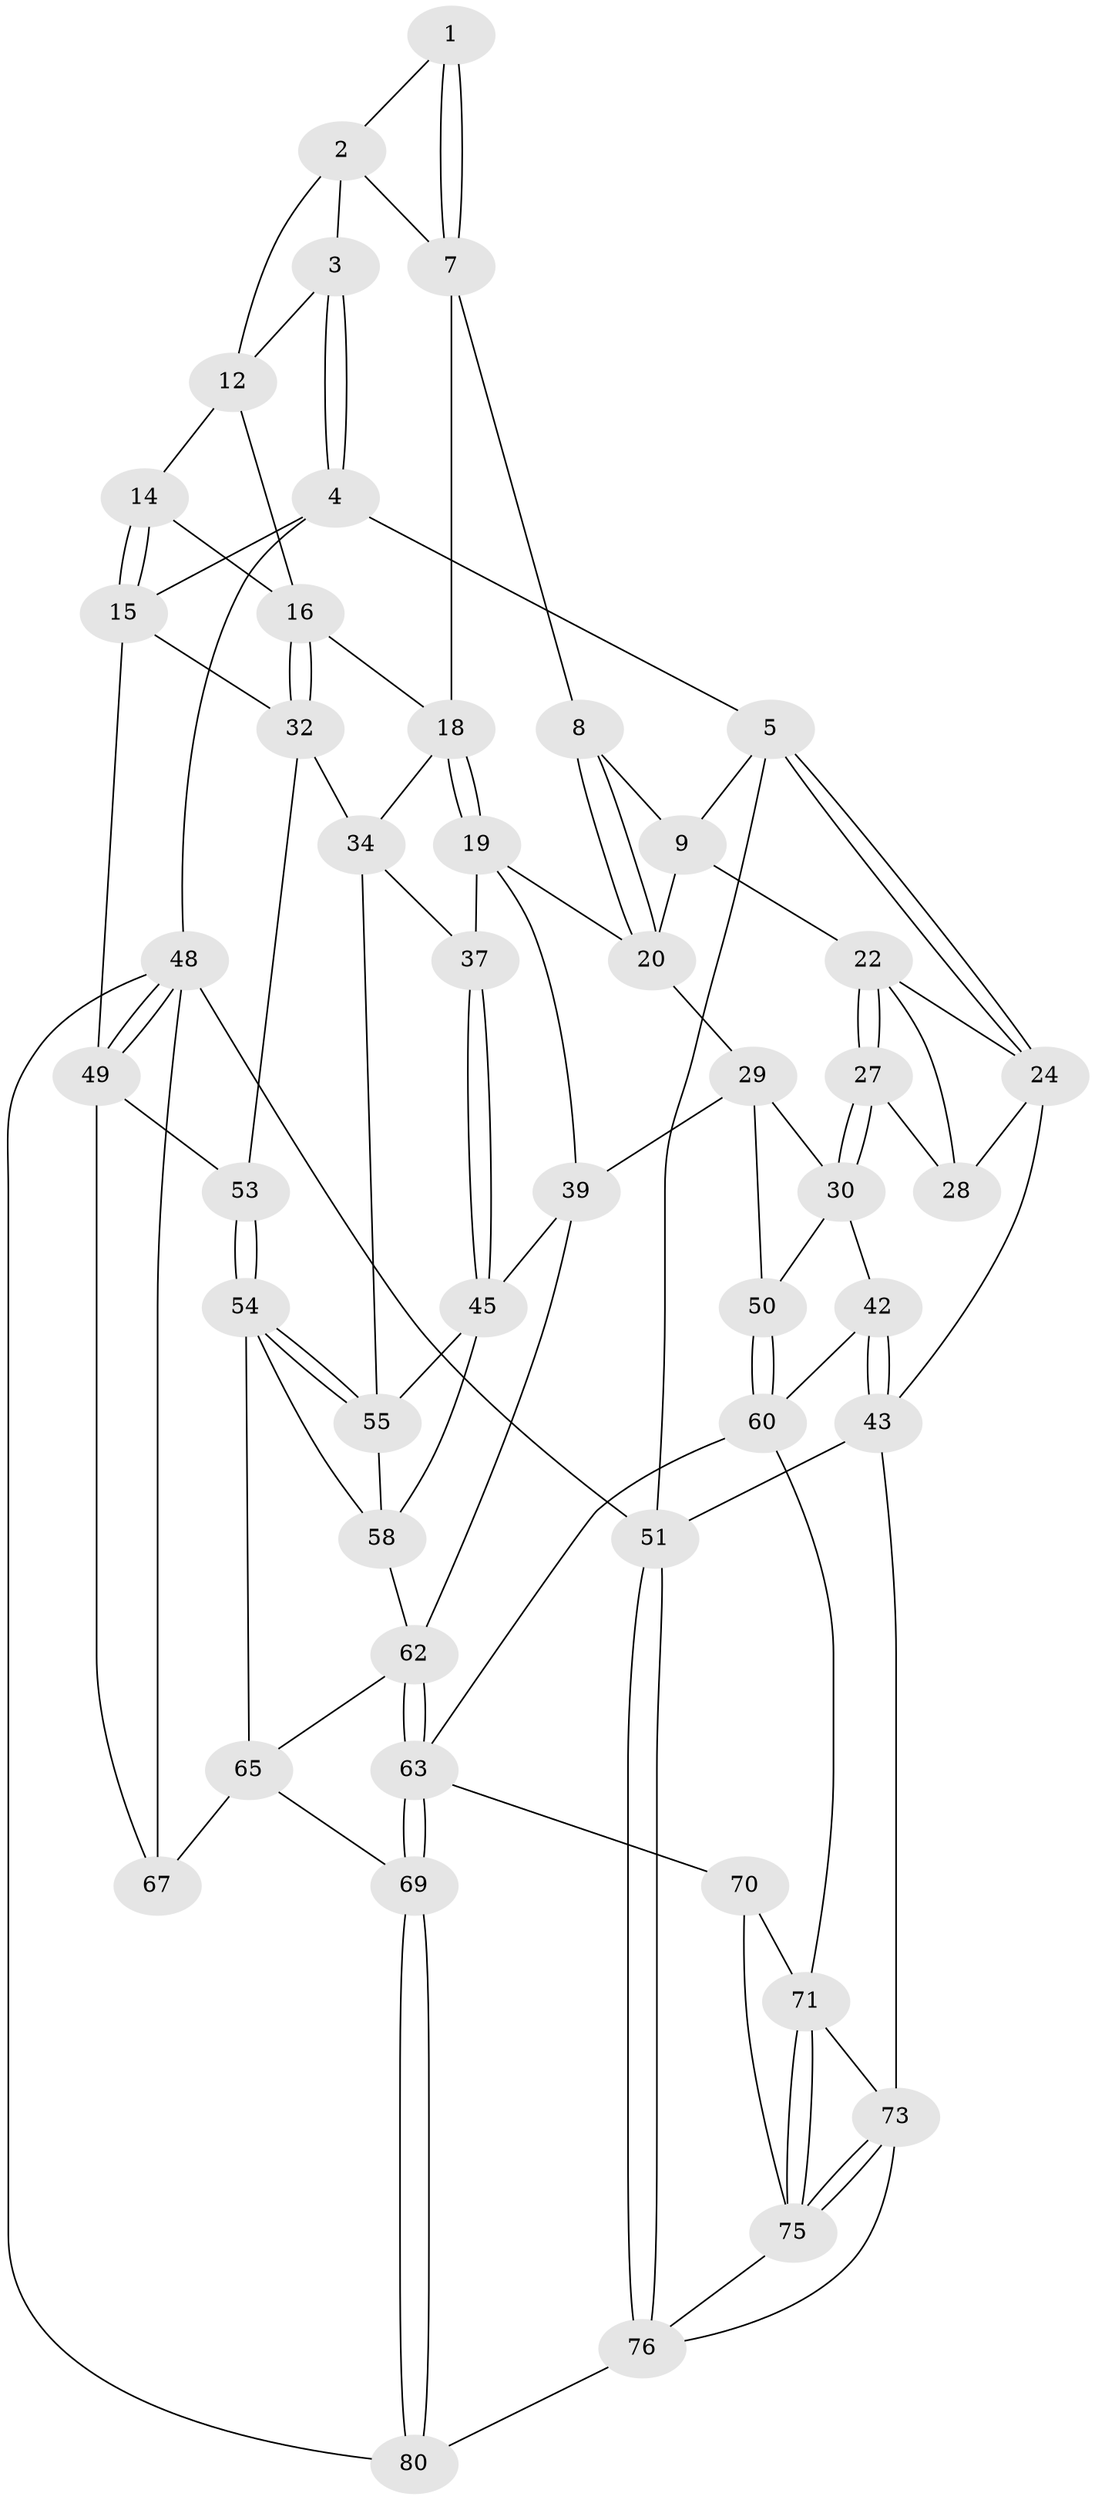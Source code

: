 // Generated by graph-tools (version 1.1) at 2025/52/02/27/25 19:52:36]
// undirected, 48 vertices, 110 edges
graph export_dot {
graph [start="1"]
  node [color=gray90,style=filled];
  1 [pos="+0.7229752696470118+0"];
  2 [pos="+0.8757252638130141+0",super="+10"];
  3 [pos="+0.8804466163299806+0"];
  4 [pos="+1+0"];
  5 [pos="+0+0",super="+6"];
  7 [pos="+0.6486398825221809+0.039698999338690436",super="+11"];
  8 [pos="+0.522873470430459+0.11646027883306621"];
  9 [pos="+0.3824007783141374+0.09196323010101151",super="+21"];
  12 [pos="+0.889415891245275+0.16369508098180535",super="+13"];
  14 [pos="+0.9818423861006922+0.12821892696367707"];
  15 [pos="+1+0",super="+35"];
  16 [pos="+0.9332577648729318+0.30395162374796536",super="+17"];
  18 [pos="+0.628064267324801+0.3576942654434483",super="+26"];
  19 [pos="+0.6257071733353431+0.3597289528816503",super="+38"];
  20 [pos="+0.6107372653483638+0.3593034295556124",super="+25"];
  22 [pos="+0.23844785405112906+0.20179105365199423",super="+23"];
  24 [pos="+0+0",super="+31"];
  27 [pos="+0.23559569206128422+0.363355992982781"];
  28 [pos="+0.07035356495222006+0.3268654420254888"];
  29 [pos="+0.45422191190611316+0.43423980345722474",super="+40"];
  30 [pos="+0.2543061916331581+0.4084531861109766",super="+41"];
  32 [pos="+1+0.40858975279529564",super="+33"];
  34 [pos="+0.8422183115664067+0.5256336069803621",super="+36"];
  37 [pos="+0.7313907161784378+0.4849766013281904"];
  39 [pos="+0.5715940353845514+0.7114179340917197",super="+47"];
  42 [pos="+0.08220547375922649+0.6237188454865538"];
  43 [pos="+0.01975204519675791+0.6460488513864828",super="+44"];
  45 [pos="+0.6730983427081564+0.6491954178652283",super="+46"];
  48 [pos="+1+1",super="+79"];
  49 [pos="+1+0.6946306143186826",super="+52"];
  50 [pos="+0.36435365045194645+0.6501628706839885"];
  51 [pos="+0+1"];
  53 [pos="+0.9545640832289808+0.6883152699076394"];
  54 [pos="+0.8379253529727596+0.6978242439941632",super="+57"];
  55 [pos="+0.8250162383780419+0.574235702918905",super="+56"];
  58 [pos="+0.7701781840033922+0.675212897276327",super="+59"];
  60 [pos="+0.33883072222767086+0.7420919816068791",super="+61"];
  62 [pos="+0.5651042149455549+0.8410238650393378",super="+66"];
  63 [pos="+0.5631839879564262+0.8481858220802918",super="+64"];
  65 [pos="+0.821921104467115+0.7393803068567975",super="+68"];
  67 [pos="+0.88104925658752+0.8510026888402695"];
  69 [pos="+0.5736415527504174+0.8724668030390828"];
  70 [pos="+0.3238951195870757+0.8663283520999153"];
  71 [pos="+0.29763176577928446+0.8630176704248613",super="+72"];
  73 [pos="+0.16698213700266554+0.8724995008355961",super="+74"];
  75 [pos="+0.19895666267253997+0.9262900024049957",super="+77"];
  76 [pos="+0+1",super="+78"];
  80 [pos="+0.5987370461251872+1"];
  1 -- 2;
  1 -- 7;
  1 -- 7;
  2 -- 3;
  2 -- 12;
  2 -- 7;
  3 -- 4;
  3 -- 4;
  3 -- 12;
  4 -- 5;
  4 -- 15;
  4 -- 48;
  5 -- 24;
  5 -- 24;
  5 -- 51;
  5 -- 9;
  7 -- 8;
  7 -- 18;
  8 -- 9;
  8 -- 20;
  8 -- 20;
  9 -- 20;
  9 -- 22;
  12 -- 14;
  12 -- 16;
  14 -- 15;
  14 -- 15;
  14 -- 16;
  15 -- 32;
  15 -- 49;
  16 -- 32;
  16 -- 32;
  16 -- 18;
  18 -- 19;
  18 -- 19;
  18 -- 34;
  19 -- 20;
  19 -- 37;
  19 -- 39;
  20 -- 29;
  22 -- 27;
  22 -- 27;
  22 -- 24;
  22 -- 28;
  24 -- 43;
  24 -- 28;
  27 -- 28;
  27 -- 30;
  27 -- 30;
  29 -- 30;
  29 -- 50;
  29 -- 39;
  30 -- 42;
  30 -- 50;
  32 -- 34;
  32 -- 53;
  34 -- 37;
  34 -- 55;
  37 -- 45;
  37 -- 45;
  39 -- 45;
  39 -- 62;
  42 -- 43;
  42 -- 43;
  42 -- 60;
  43 -- 51;
  43 -- 73;
  45 -- 55;
  45 -- 58;
  48 -- 49;
  48 -- 49;
  48 -- 51;
  48 -- 80;
  48 -- 67;
  49 -- 67;
  49 -- 53;
  50 -- 60;
  50 -- 60;
  51 -- 76;
  51 -- 76;
  53 -- 54;
  53 -- 54;
  54 -- 55;
  54 -- 55;
  54 -- 65;
  54 -- 58;
  55 -- 58;
  58 -- 62;
  60 -- 63;
  60 -- 71;
  62 -- 63;
  62 -- 63;
  62 -- 65;
  63 -- 69;
  63 -- 69;
  63 -- 70;
  65 -- 67;
  65 -- 69;
  69 -- 80;
  69 -- 80;
  70 -- 71;
  70 -- 75;
  71 -- 75;
  71 -- 75;
  71 -- 73;
  73 -- 75;
  73 -- 75;
  73 -- 76;
  75 -- 76;
  76 -- 80;
}
